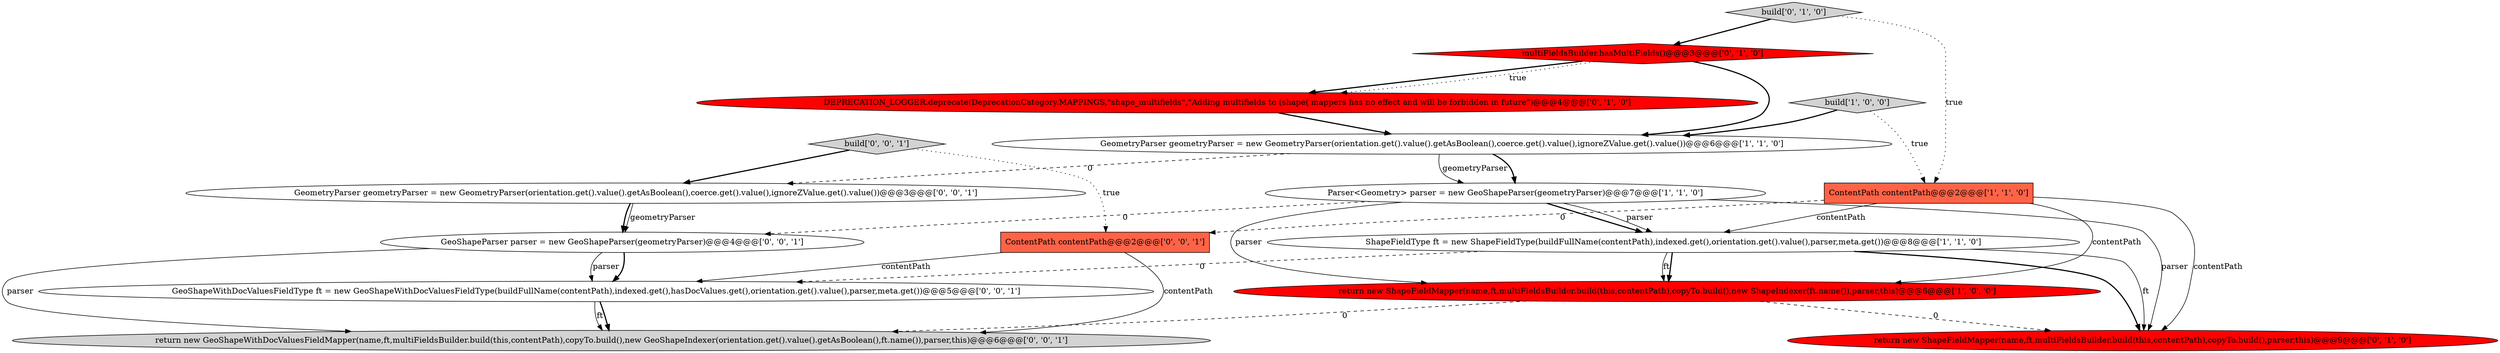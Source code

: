digraph {
7 [style = filled, label = "return new ShapeFieldMapper(name,ft,multiFieldsBuilder.build(this,contentPath),copyTo.build(),parser,this)@@@9@@@['0', '1', '0']", fillcolor = red, shape = ellipse image = "AAA1AAABBB2BBB"];
6 [style = filled, label = "DEPRECATION_LOGGER.deprecate(DeprecationCategory.MAPPINGS,\"shape_multifields\",\"Adding multifields to (shape( mappers has no effect and will be forbidden in future\")@@@4@@@['0', '1', '0']", fillcolor = red, shape = ellipse image = "AAA1AAABBB2BBB"];
1 [style = filled, label = "ContentPath contentPath@@@2@@@['1', '1', '0']", fillcolor = tomato, shape = box image = "AAA0AAABBB1BBB"];
9 [style = filled, label = "build['0', '1', '0']", fillcolor = lightgray, shape = diamond image = "AAA0AAABBB2BBB"];
12 [style = filled, label = "GeometryParser geometryParser = new GeometryParser(orientation.get().value().getAsBoolean(),coerce.get().value(),ignoreZValue.get().value())@@@3@@@['0', '0', '1']", fillcolor = white, shape = ellipse image = "AAA0AAABBB3BBB"];
8 [style = filled, label = "multiFieldsBuilder.hasMultiFields()@@@3@@@['0', '1', '0']", fillcolor = red, shape = diamond image = "AAA1AAABBB2BBB"];
0 [style = filled, label = "return new ShapeFieldMapper(name,ft,multiFieldsBuilder.build(this,contentPath),copyTo.build(),new ShapeIndexer(ft.name()),parser,this)@@@6@@@['1', '0', '0']", fillcolor = red, shape = ellipse image = "AAA1AAABBB1BBB"];
4 [style = filled, label = "GeometryParser geometryParser = new GeometryParser(orientation.get().value().getAsBoolean(),coerce.get().value(),ignoreZValue.get().value())@@@6@@@['1', '1', '0']", fillcolor = white, shape = ellipse image = "AAA0AAABBB1BBB"];
14 [style = filled, label = "GeoShapeParser parser = new GeoShapeParser(geometryParser)@@@4@@@['0', '0', '1']", fillcolor = white, shape = ellipse image = "AAA0AAABBB3BBB"];
11 [style = filled, label = "return new GeoShapeWithDocValuesFieldMapper(name,ft,multiFieldsBuilder.build(this,contentPath),copyTo.build(),new GeoShapeIndexer(orientation.get().value().getAsBoolean(),ft.name()),parser,this)@@@6@@@['0', '0', '1']", fillcolor = lightgray, shape = ellipse image = "AAA0AAABBB3BBB"];
13 [style = filled, label = "ContentPath contentPath@@@2@@@['0', '0', '1']", fillcolor = tomato, shape = box image = "AAA0AAABBB3BBB"];
3 [style = filled, label = "build['1', '0', '0']", fillcolor = lightgray, shape = diamond image = "AAA0AAABBB1BBB"];
10 [style = filled, label = "GeoShapeWithDocValuesFieldType ft = new GeoShapeWithDocValuesFieldType(buildFullName(contentPath),indexed.get(),hasDocValues.get(),orientation.get().value(),parser,meta.get())@@@5@@@['0', '0', '1']", fillcolor = white, shape = ellipse image = "AAA0AAABBB3BBB"];
5 [style = filled, label = "Parser<Geometry> parser = new GeoShapeParser(geometryParser)@@@7@@@['1', '1', '0']", fillcolor = white, shape = ellipse image = "AAA0AAABBB1BBB"];
15 [style = filled, label = "build['0', '0', '1']", fillcolor = lightgray, shape = diamond image = "AAA0AAABBB3BBB"];
2 [style = filled, label = "ShapeFieldType ft = new ShapeFieldType(buildFullName(contentPath),indexed.get(),orientation.get().value(),parser,meta.get())@@@8@@@['1', '1', '0']", fillcolor = white, shape = ellipse image = "AAA0AAABBB1BBB"];
1->2 [style = solid, label="contentPath"];
5->14 [style = dashed, label="0"];
13->11 [style = solid, label="contentPath"];
1->7 [style = solid, label="contentPath"];
2->7 [style = solid, label="ft"];
2->0 [style = solid, label="ft"];
5->7 [style = solid, label="parser"];
14->10 [style = bold, label=""];
8->6 [style = bold, label=""];
0->11 [style = dashed, label="0"];
9->8 [style = bold, label=""];
3->4 [style = bold, label=""];
2->10 [style = dashed, label="0"];
4->12 [style = dashed, label="0"];
14->11 [style = solid, label="parser"];
15->13 [style = dotted, label="true"];
4->5 [style = solid, label="geometryParser"];
1->13 [style = dashed, label="0"];
5->0 [style = solid, label="parser"];
6->4 [style = bold, label=""];
13->10 [style = solid, label="contentPath"];
5->2 [style = bold, label=""];
2->0 [style = bold, label=""];
14->10 [style = solid, label="parser"];
8->6 [style = dotted, label="true"];
12->14 [style = bold, label=""];
9->1 [style = dotted, label="true"];
5->2 [style = solid, label="parser"];
15->12 [style = bold, label=""];
12->14 [style = solid, label="geometryParser"];
8->4 [style = bold, label=""];
2->7 [style = bold, label=""];
0->7 [style = dashed, label="0"];
4->5 [style = bold, label=""];
3->1 [style = dotted, label="true"];
10->11 [style = solid, label="ft"];
1->0 [style = solid, label="contentPath"];
10->11 [style = bold, label=""];
}
